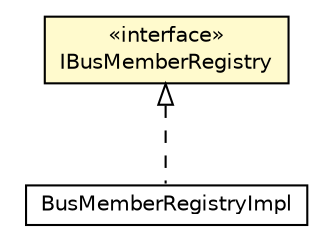 #!/usr/local/bin/dot
#
# Class diagram 
# Generated by UMLGraph version R5_6-24-gf6e263 (http://www.umlgraph.org/)
#

digraph G {
	edge [fontname="Helvetica",fontsize=10,labelfontname="Helvetica",labelfontsize=10];
	node [fontname="Helvetica",fontsize=10,shape=plaintext];
	nodesep=0.25;
	ranksep=0.5;
	// org.universAAL.middleware.tracker.IBusMemberRegistry
	c205930 [label=<<table title="org.universAAL.middleware.tracker.IBusMemberRegistry" border="0" cellborder="1" cellspacing="0" cellpadding="2" port="p" bgcolor="lemonChiffon" href="./IBusMemberRegistry.html">
		<tr><td><table border="0" cellspacing="0" cellpadding="1">
<tr><td align="center" balign="center"> &#171;interface&#187; </td></tr>
<tr><td align="center" balign="center"> IBusMemberRegistry </td></tr>
		</table></td></tr>
		</table>>, URL="./IBusMemberRegistry.html", fontname="Helvetica", fontcolor="black", fontsize=10.0];
	// org.universAAL.middleware.tracker.impl.BusMemberRegistryImpl
	c205933 [label=<<table title="org.universAAL.middleware.tracker.impl.BusMemberRegistryImpl" border="0" cellborder="1" cellspacing="0" cellpadding="2" port="p" href="./impl/BusMemberRegistryImpl.html">
		<tr><td><table border="0" cellspacing="0" cellpadding="1">
<tr><td align="center" balign="center"> BusMemberRegistryImpl </td></tr>
		</table></td></tr>
		</table>>, URL="./impl/BusMemberRegistryImpl.html", fontname="Helvetica", fontcolor="black", fontsize=10.0];
	//org.universAAL.middleware.tracker.impl.BusMemberRegistryImpl implements org.universAAL.middleware.tracker.IBusMemberRegistry
	c205930:p -> c205933:p [dir=back,arrowtail=empty,style=dashed];
}

